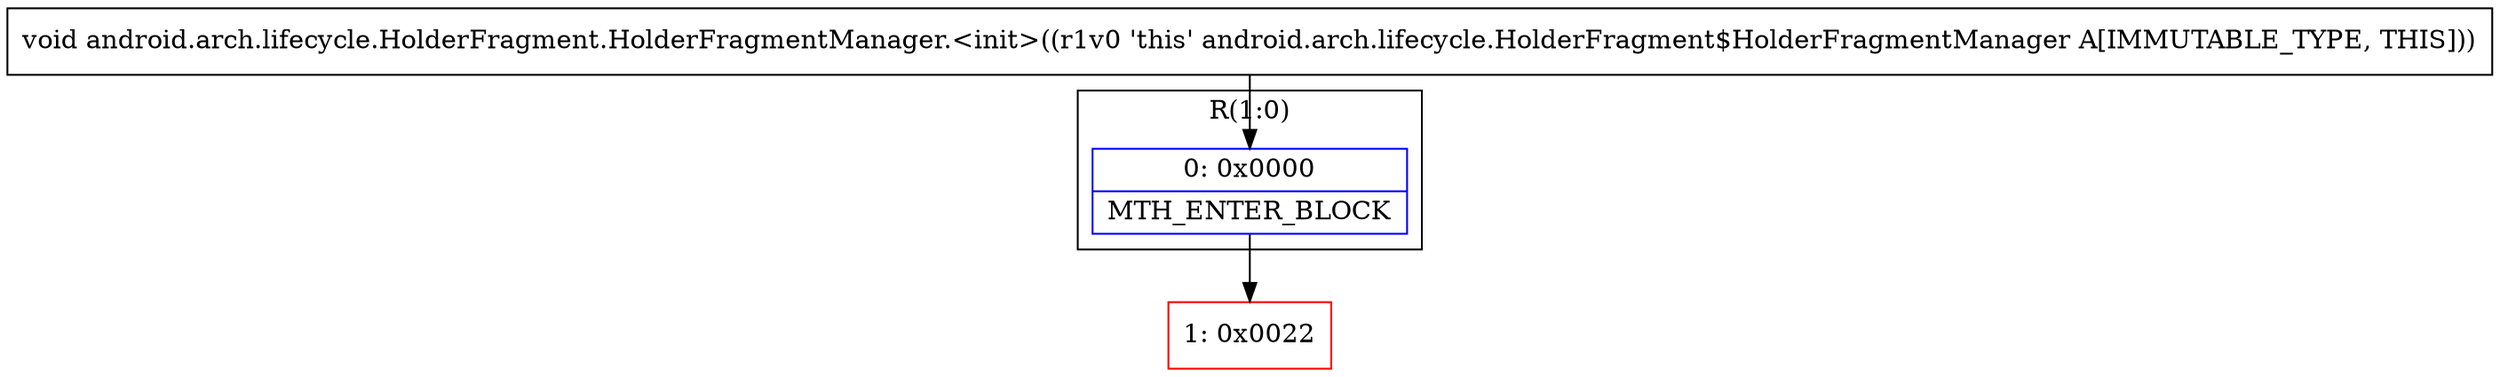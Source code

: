 digraph "CFG forandroid.arch.lifecycle.HolderFragment.HolderFragmentManager.\<init\>()V" {
subgraph cluster_Region_1957247935 {
label = "R(1:0)";
node [shape=record,color=blue];
Node_0 [shape=record,label="{0\:\ 0x0000|MTH_ENTER_BLOCK\l}"];
}
Node_1 [shape=record,color=red,label="{1\:\ 0x0022}"];
MethodNode[shape=record,label="{void android.arch.lifecycle.HolderFragment.HolderFragmentManager.\<init\>((r1v0 'this' android.arch.lifecycle.HolderFragment$HolderFragmentManager A[IMMUTABLE_TYPE, THIS])) }"];
MethodNode -> Node_0;
Node_0 -> Node_1;
}

